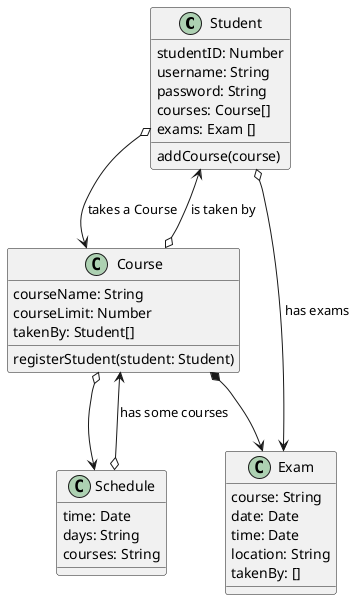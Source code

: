 @startuml USIS

class Student {
  studentID: Number
  username: String
  password: String
  courses: Course[]
  exams: Exam []

  addCourse(course)
}

class Course {
  courseName: String
  courseLimit: Number
  takenBy: Student[]

  registerStudent(student: Student)
}

class Exam {
  course: String
  date: Date
  time: Date
  location: String
  takenBy: []
}

class Schedule {
  time: Date
  days: String
  courses: String
}

Student o--> Course: takes a Course

Student o--> Exam: has exams
Course *--> Exam
Course o--> Schedule
Schedule o--> Course: has some courses
Course o--> Student: is taken by

@enduml
